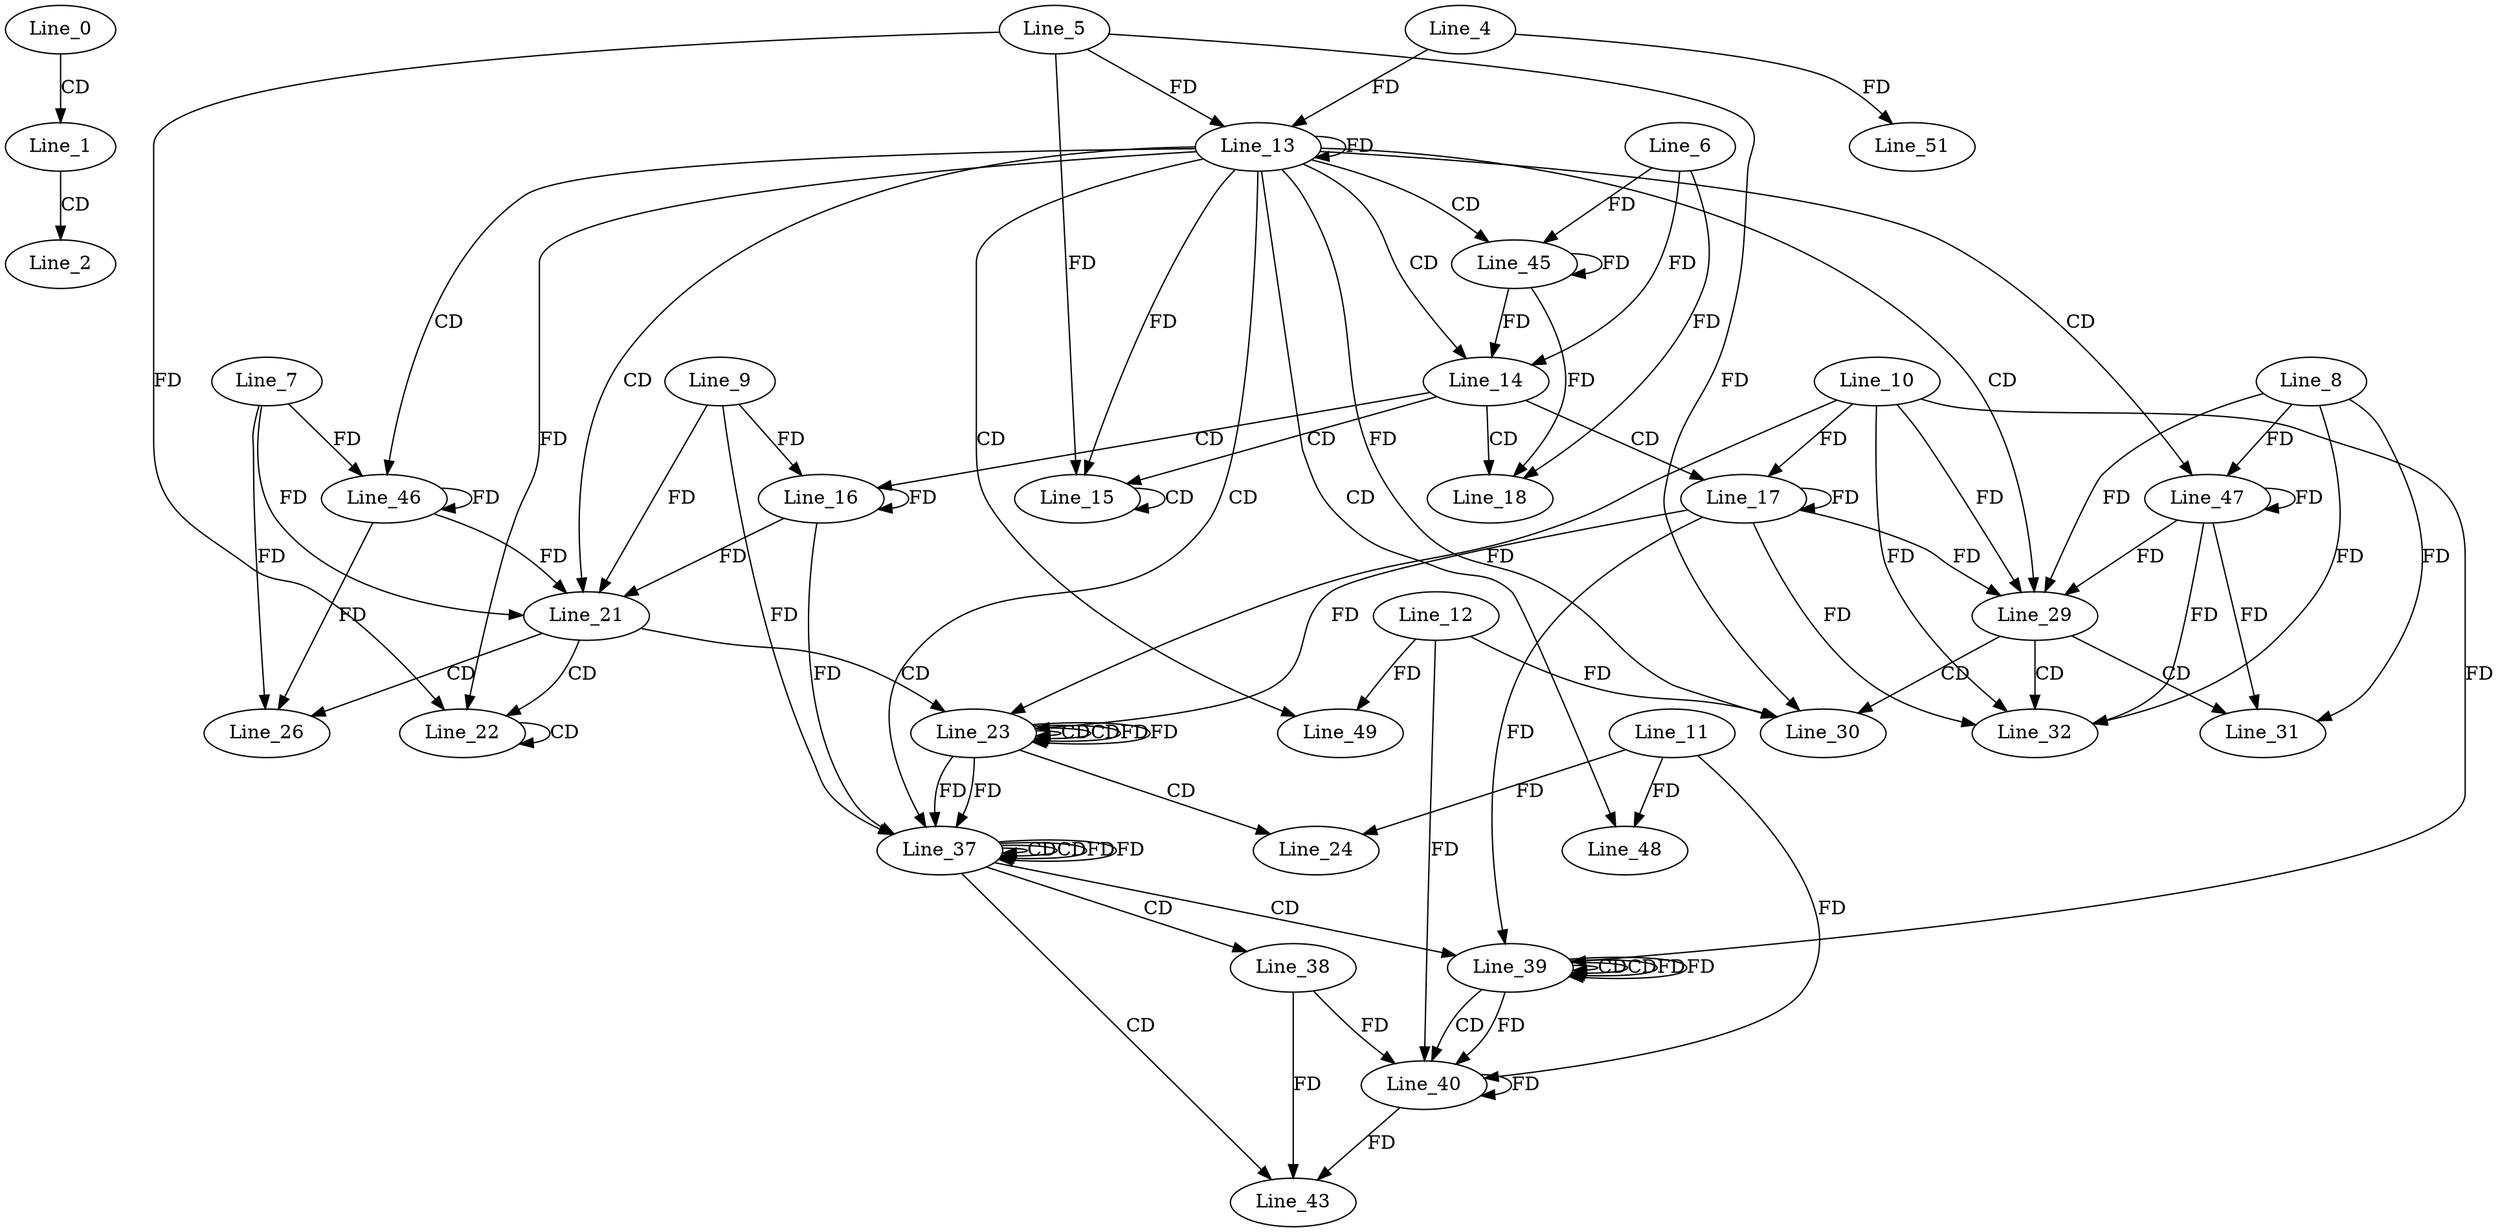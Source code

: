 digraph G {
  Line_0;
  Line_1;
  Line_2;
  Line_13;
  Line_5;
  Line_13;
  Line_4;
  Line_13;
  Line_14;
  Line_6;
  Line_15;
  Line_15;
  Line_16;
  Line_9;
  Line_16;
  Line_17;
  Line_10;
  Line_17;
  Line_18;
  Line_21;
  Line_7;
  Line_22;
  Line_22;
  Line_23;
  Line_23;
  Line_23;
  Line_24;
  Line_11;
  Line_26;
  Line_29;
  Line_8;
  Line_30;
  Line_12;
  Line_30;
  Line_31;
  Line_32;
  Line_37;
  Line_37;
  Line_37;
  Line_38;
  Line_39;
  Line_39;
  Line_39;
  Line_40;
  Line_40;
  Line_40;
  Line_43;
  Line_45;
  Line_46;
  Line_47;
  Line_48;
  Line_49;
  Line_51;
  Line_0 -> Line_1 [ label="CD" ];
  Line_1 -> Line_2 [ label="CD" ];
  Line_13 -> Line_13 [ label="FD" ];
  Line_5 -> Line_13 [ label="FD" ];
  Line_4 -> Line_13 [ label="FD" ];
  Line_13 -> Line_14 [ label="CD" ];
  Line_6 -> Line_14 [ label="FD" ];
  Line_14 -> Line_15 [ label="CD" ];
  Line_15 -> Line_15 [ label="CD" ];
  Line_13 -> Line_15 [ label="FD" ];
  Line_5 -> Line_15 [ label="FD" ];
  Line_14 -> Line_16 [ label="CD" ];
  Line_16 -> Line_16 [ label="FD" ];
  Line_9 -> Line_16 [ label="FD" ];
  Line_14 -> Line_17 [ label="CD" ];
  Line_17 -> Line_17 [ label="FD" ];
  Line_10 -> Line_17 [ label="FD" ];
  Line_14 -> Line_18 [ label="CD" ];
  Line_6 -> Line_18 [ label="FD" ];
  Line_13 -> Line_21 [ label="CD" ];
  Line_7 -> Line_21 [ label="FD" ];
  Line_16 -> Line_21 [ label="FD" ];
  Line_9 -> Line_21 [ label="FD" ];
  Line_21 -> Line_22 [ label="CD" ];
  Line_22 -> Line_22 [ label="CD" ];
  Line_13 -> Line_22 [ label="FD" ];
  Line_5 -> Line_22 [ label="FD" ];
  Line_21 -> Line_23 [ label="CD" ];
  Line_23 -> Line_23 [ label="CD" ];
  Line_17 -> Line_23 [ label="FD" ];
  Line_10 -> Line_23 [ label="FD" ];
  Line_23 -> Line_23 [ label="CD" ];
  Line_23 -> Line_23 [ label="FD" ];
  Line_23 -> Line_24 [ label="CD" ];
  Line_11 -> Line_24 [ label="FD" ];
  Line_21 -> Line_26 [ label="CD" ];
  Line_7 -> Line_26 [ label="FD" ];
  Line_13 -> Line_29 [ label="CD" ];
  Line_8 -> Line_29 [ label="FD" ];
  Line_17 -> Line_29 [ label="FD" ];
  Line_10 -> Line_29 [ label="FD" ];
  Line_29 -> Line_30 [ label="CD" ];
  Line_12 -> Line_30 [ label="FD" ];
  Line_13 -> Line_30 [ label="FD" ];
  Line_5 -> Line_30 [ label="FD" ];
  Line_29 -> Line_31 [ label="CD" ];
  Line_8 -> Line_31 [ label="FD" ];
  Line_29 -> Line_32 [ label="CD" ];
  Line_8 -> Line_32 [ label="FD" ];
  Line_17 -> Line_32 [ label="FD" ];
  Line_10 -> Line_32 [ label="FD" ];
  Line_13 -> Line_37 [ label="CD" ];
  Line_37 -> Line_37 [ label="CD" ];
  Line_23 -> Line_37 [ label="FD" ];
  Line_16 -> Line_37 [ label="FD" ];
  Line_9 -> Line_37 [ label="FD" ];
  Line_37 -> Line_37 [ label="CD" ];
  Line_37 -> Line_37 [ label="FD" ];
  Line_23 -> Line_37 [ label="FD" ];
  Line_37 -> Line_38 [ label="CD" ];
  Line_37 -> Line_39 [ label="CD" ];
  Line_39 -> Line_39 [ label="CD" ];
  Line_17 -> Line_39 [ label="FD" ];
  Line_10 -> Line_39 [ label="FD" ];
  Line_39 -> Line_39 [ label="CD" ];
  Line_39 -> Line_39 [ label="FD" ];
  Line_39 -> Line_40 [ label="CD" ];
  Line_40 -> Line_40 [ label="FD" ];
  Line_38 -> Line_40 [ label="FD" ];
  Line_11 -> Line_40 [ label="FD" ];
  Line_12 -> Line_40 [ label="FD" ];
  Line_39 -> Line_40 [ label="FD" ];
  Line_37 -> Line_43 [ label="CD" ];
  Line_40 -> Line_43 [ label="FD" ];
  Line_38 -> Line_43 [ label="FD" ];
  Line_13 -> Line_45 [ label="CD" ];
  Line_45 -> Line_45 [ label="FD" ];
  Line_6 -> Line_45 [ label="FD" ];
  Line_13 -> Line_46 [ label="CD" ];
  Line_46 -> Line_46 [ label="FD" ];
  Line_7 -> Line_46 [ label="FD" ];
  Line_13 -> Line_47 [ label="CD" ];
  Line_47 -> Line_47 [ label="FD" ];
  Line_8 -> Line_47 [ label="FD" ];
  Line_13 -> Line_48 [ label="CD" ];
  Line_11 -> Line_48 [ label="FD" ];
  Line_13 -> Line_49 [ label="CD" ];
  Line_12 -> Line_49 [ label="FD" ];
  Line_4 -> Line_51 [ label="FD" ];
  Line_45 -> Line_14 [ label="FD" ];
  Line_45 -> Line_18 [ label="FD" ];
  Line_46 -> Line_21 [ label="FD" ];
  Line_46 -> Line_26 [ label="FD" ];
  Line_47 -> Line_29 [ label="FD" ];
  Line_47 -> Line_31 [ label="FD" ];
  Line_47 -> Line_32 [ label="FD" ];
  Line_23 -> Line_23 [ label="FD" ];
  Line_37 -> Line_37 [ label="FD" ];
  Line_39 -> Line_39 [ label="FD" ];
}
